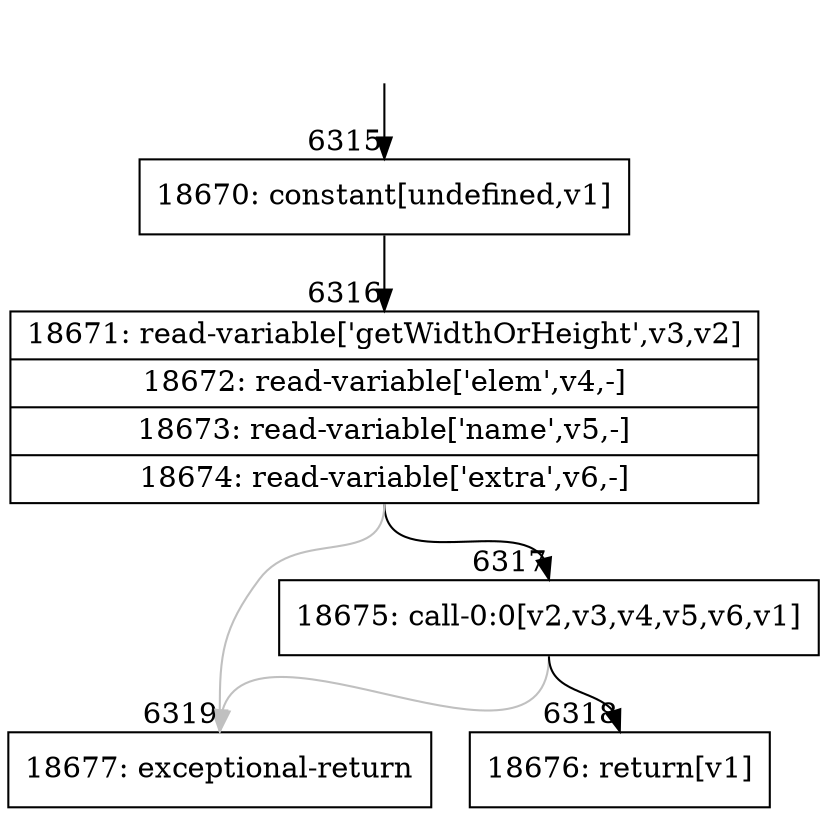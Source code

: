 digraph {
rankdir="TD"
BB_entry386[shape=none,label=""];
BB_entry386 -> BB6315 [tailport=s, headport=n, headlabel="    6315"]
BB6315 [shape=record label="{18670: constant[undefined,v1]}" ] 
BB6315 -> BB6316 [tailport=s, headport=n, headlabel="      6316"]
BB6316 [shape=record label="{18671: read-variable['getWidthOrHeight',v3,v2]|18672: read-variable['elem',v4,-]|18673: read-variable['name',v5,-]|18674: read-variable['extra',v6,-]}" ] 
BB6316 -> BB6317 [tailport=s, headport=n, headlabel="      6317"]
BB6316 -> BB6319 [tailport=s, headport=n, color=gray, headlabel="      6319"]
BB6317 [shape=record label="{18675: call-0:0[v2,v3,v4,v5,v6,v1]}" ] 
BB6317 -> BB6318 [tailport=s, headport=n, headlabel="      6318"]
BB6317 -> BB6319 [tailport=s, headport=n, color=gray]
BB6318 [shape=record label="{18676: return[v1]}" ] 
BB6319 [shape=record label="{18677: exceptional-return}" ] 
}
